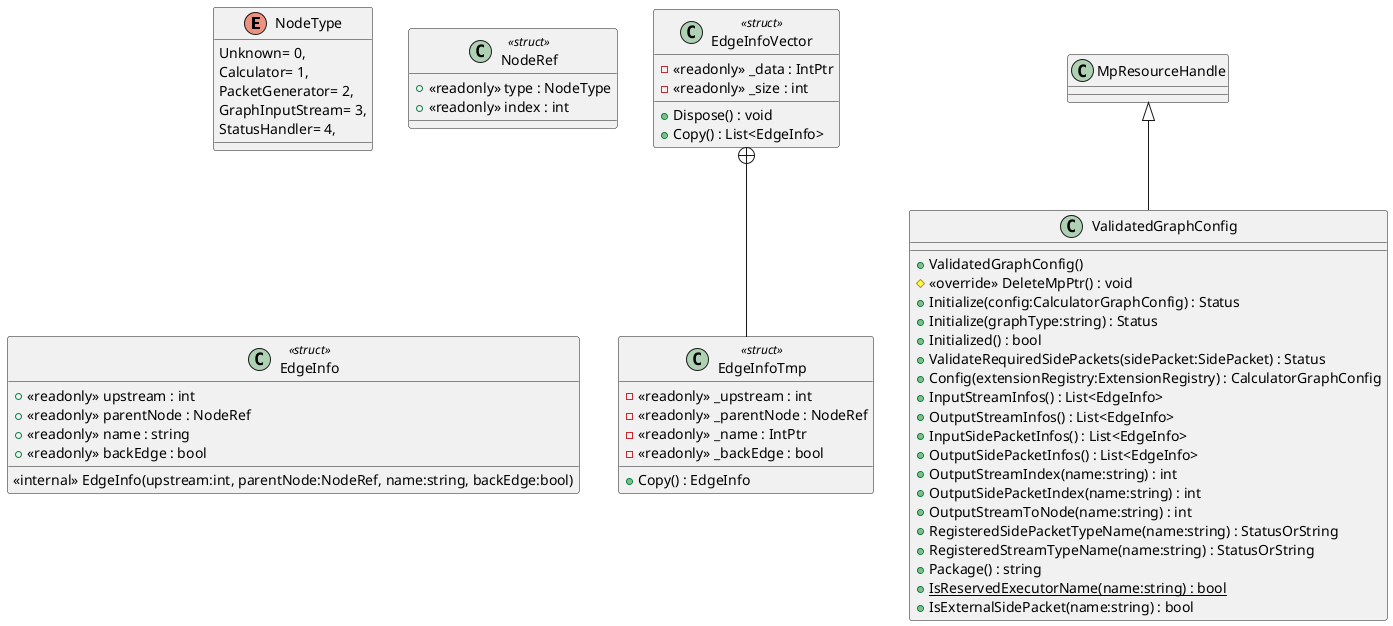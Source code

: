 @startuml
enum NodeType {
    Unknown= 0,
    Calculator= 1,
    PacketGenerator= 2,
    GraphInputStream= 3,
    StatusHandler= 4,
}
class NodeRef <<struct>> {
    + <<readonly>> type : NodeType
    + <<readonly>> index : int
}
class EdgeInfo <<struct>> {
    + <<readonly>> upstream : int
    + <<readonly>> parentNode : NodeRef
    + <<readonly>> name : string
    + <<readonly>> backEdge : bool
    <<internal>> EdgeInfo(upstream:int, parentNode:NodeRef, name:string, backEdge:bool)
}
class EdgeInfoVector <<struct>> {
    - <<readonly>> _data : IntPtr
    - <<readonly>> _size : int
    + Dispose() : void
    + Copy() : List<EdgeInfo>
}
class ValidatedGraphConfig {
    + ValidatedGraphConfig()
    # <<override>> DeleteMpPtr() : void
    + Initialize(config:CalculatorGraphConfig) : Status
    + Initialize(graphType:string) : Status
    + Initialized() : bool
    + ValidateRequiredSidePackets(sidePacket:SidePacket) : Status
    + Config(extensionRegistry:ExtensionRegistry) : CalculatorGraphConfig
    + InputStreamInfos() : List<EdgeInfo>
    + OutputStreamInfos() : List<EdgeInfo>
    + InputSidePacketInfos() : List<EdgeInfo>
    + OutputSidePacketInfos() : List<EdgeInfo>
    + OutputStreamIndex(name:string) : int
    + OutputSidePacketIndex(name:string) : int
    + OutputStreamToNode(name:string) : int
    + RegisteredSidePacketTypeName(name:string) : StatusOrString
    + RegisteredStreamTypeName(name:string) : StatusOrString
    + Package() : string
    + {static} IsReservedExecutorName(name:string) : bool
    + IsExternalSidePacket(name:string) : bool
}
class EdgeInfoTmp <<struct>> {
    - <<readonly>> _upstream : int
    - <<readonly>> _parentNode : NodeRef
    - <<readonly>> _name : IntPtr
    - <<readonly>> _backEdge : bool
    + Copy() : EdgeInfo
}
MpResourceHandle <|-- ValidatedGraphConfig
EdgeInfoVector +-- EdgeInfoTmp
@enduml
